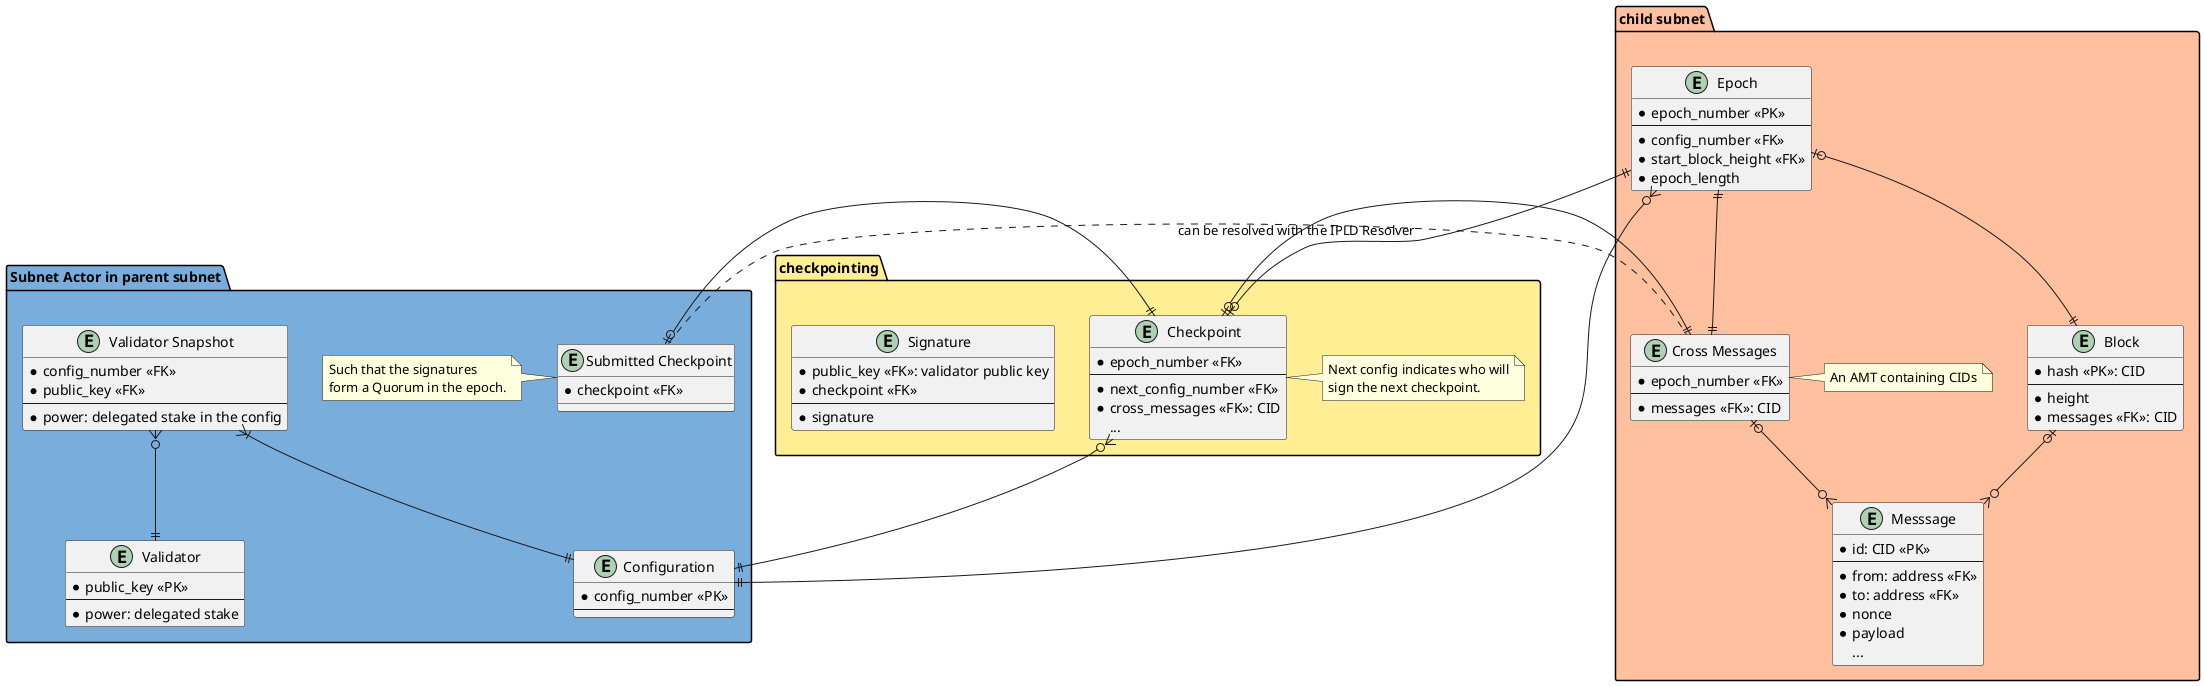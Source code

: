 
@startuml Checkpointing Schema

package "Subnet Actor in parent subnet" #79ADDC {
  entity "Validator" as validator {
    * public_key <<PK>>
    --
    * power: delegated stake
  }

  entity "Configuration" as config {
    * config_number <<PK>>
    --
  }

  entity "Validator Snapshot" as validator_snapshot {
    * config_number <<FK>>
    * public_key <<FK>>
    --
    * power: delegated stake in the config
  }

  entity "Submitted Checkpoint" as submit_ckpt {
    * checkpoint <<FK>>
  }
  note left
    Such that the signatures
    form a Quorum in the epoch.
  end note
}

package "checkpointing" #FFEE93 {
  entity "Checkpoint" as ckpt {
    * epoch_number <<FK>>
    --
    * next_config_number <<FK>>
    * cross_messages <<FK>>: CID
    ...
  }
  note right
  Next config indicates who will
  sign the next checkpoint.
  end note

  entity "Signature" as sig {
    * public_key <<FK>>: validator public key
    * checkpoint <<FK>>
    --
    * signature
  }
}


package "child subnet" #FFC09F {
  entity "Epoch" as epoch {
    * epoch_number <<PK>>
    --
    * config_number <<FK>>
    * start_block_height <<FK>>
    * epoch_length
  }

  entity "Cross Messages" as cross_msgs {
    * epoch_number <<FK>>
    --
    * messages <<FK>>: CID
  }
  note right
    An AMT containing CIDs
  end note

  entity "Messsage" as msg {
    * id: CID <<PK>>
    --
    * from: address <<FK>>
    * to: address <<FK>>
    * nonce
    * payload
    ...
  }

  entity "Block" as block {
    * hash <<PK>>: CID
    --
    * height
    * messages <<FK>>: CID
  }
}

block |o--o{ msg

validator_snapshot }|--|| config
validator_snapshot }o--|| validator

epoch }o--|| config
epoch |o--|| block
epoch ||--|| cross_msgs
epoch ||--o| ckpt

ckpt }o--|| config
ckpt ||--o| submit_ckpt

cross_msgs |o--o{ msg
cross_msgs ||--o| ckpt

submit_ckpt .. cross_msgs : can be resolved with the IPLD Resolver


@enduml
